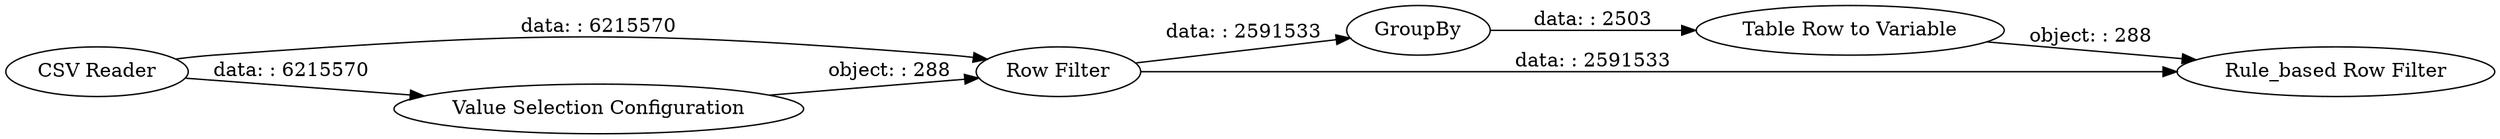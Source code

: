 digraph {
	"-5628255833595091119_1" [label="CSV Reader"]
	"-5628255833595091119_5" [label="Table Row to Variable"]
	"-5628255833595091119_3" [label="Row Filter"]
	"-5628255833595091119_4" [label=GroupBy]
	"-5628255833595091119_6" [label="Rule_based Row Filter"]
	"-5628255833595091119_2" [label="Value Selection Configuration"]
	"-5628255833595091119_1" -> "-5628255833595091119_3" [label="data: : 6215570"]
	"-5628255833595091119_5" -> "-5628255833595091119_6" [label="object: : 288"]
	"-5628255833595091119_3" -> "-5628255833595091119_6" [label="data: : 2591533"]
	"-5628255833595091119_4" -> "-5628255833595091119_5" [label="data: : 2503"]
	"-5628255833595091119_3" -> "-5628255833595091119_4" [label="data: : 2591533"]
	"-5628255833595091119_1" -> "-5628255833595091119_2" [label="data: : 6215570"]
	"-5628255833595091119_2" -> "-5628255833595091119_3" [label="object: : 288"]
	rankdir=LR
}
